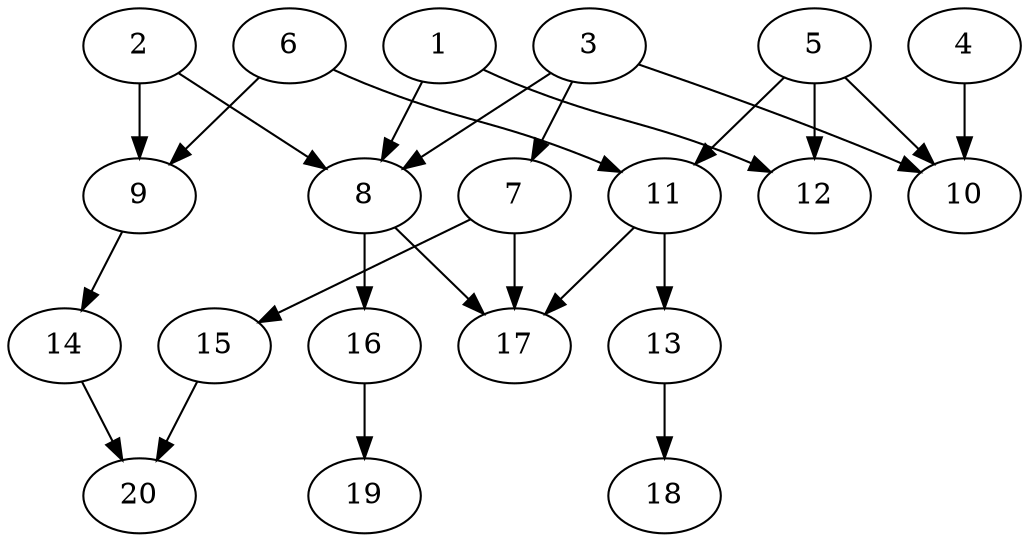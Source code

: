 // DAG automatically generated by daggen at Wed Jul 24 22:02:40 2019
// ./daggen --dot -n 20 --ccr 0.3 --fat 0.6 --regular 0.5 --density 0.5 --mindata 5242880 --maxdata 52428800 
digraph G {
  1 [size="21118293", alpha="0.06", expect_size="6335488"] 
  1 -> 8 [size ="6335488"]
  1 -> 12 [size ="6335488"]
  2 [size="55743147", alpha="0.05", expect_size="16722944"] 
  2 -> 8 [size ="16722944"]
  2 -> 9 [size ="16722944"]
  3 [size="72338773", alpha="0.08", expect_size="21701632"] 
  3 -> 7 [size ="21701632"]
  3 -> 8 [size ="21701632"]
  3 -> 10 [size ="21701632"]
  4 [size="163638613", alpha="0.11", expect_size="49091584"] 
  4 -> 10 [size ="49091584"]
  5 [size="22009173", alpha="0.05", expect_size="6602752"] 
  5 -> 10 [size ="6602752"]
  5 -> 11 [size ="6602752"]
  5 -> 12 [size ="6602752"]
  6 [size="61170347", alpha="0.19", expect_size="18351104"] 
  6 -> 9 [size ="18351104"]
  6 -> 11 [size ="18351104"]
  7 [size="117476693", alpha="0.17", expect_size="35243008"] 
  7 -> 15 [size ="35243008"]
  7 -> 17 [size ="35243008"]
  8 [size="125354667", alpha="0.13", expect_size="37606400"] 
  8 -> 16 [size ="37606400"]
  8 -> 17 [size ="37606400"]
  9 [size="81291947", alpha="0.16", expect_size="24387584"] 
  9 -> 14 [size ="24387584"]
  10 [size="18172587", alpha="0.05", expect_size="5451776"] 
  11 [size="167181653", alpha="0.04", expect_size="50154496"] 
  11 -> 13 [size ="50154496"]
  11 -> 17 [size ="50154496"]
  12 [size="58726400", alpha="0.11", expect_size="17617920"] 
  13 [size="99276800", alpha="0.01", expect_size="29783040"] 
  13 -> 18 [size ="29783040"]
  14 [size="160467627", alpha="0.19", expect_size="48140288"] 
  14 -> 20 [size ="48140288"]
  15 [size="90439680", alpha="0.18", expect_size="27131904"] 
  15 -> 20 [size ="27131904"]
  16 [size="127542613", alpha="0.04", expect_size="38262784"] 
  16 -> 19 [size ="38262784"]
  17 [size="123351040", alpha="0.14", expect_size="37005312"] 
  18 [size="100645547", alpha="0.06", expect_size="30193664"] 
  19 [size="44233387", alpha="0.07", expect_size="13270016"] 
  20 [size="173608960", alpha="0.02", expect_size="52082688"] 
}
